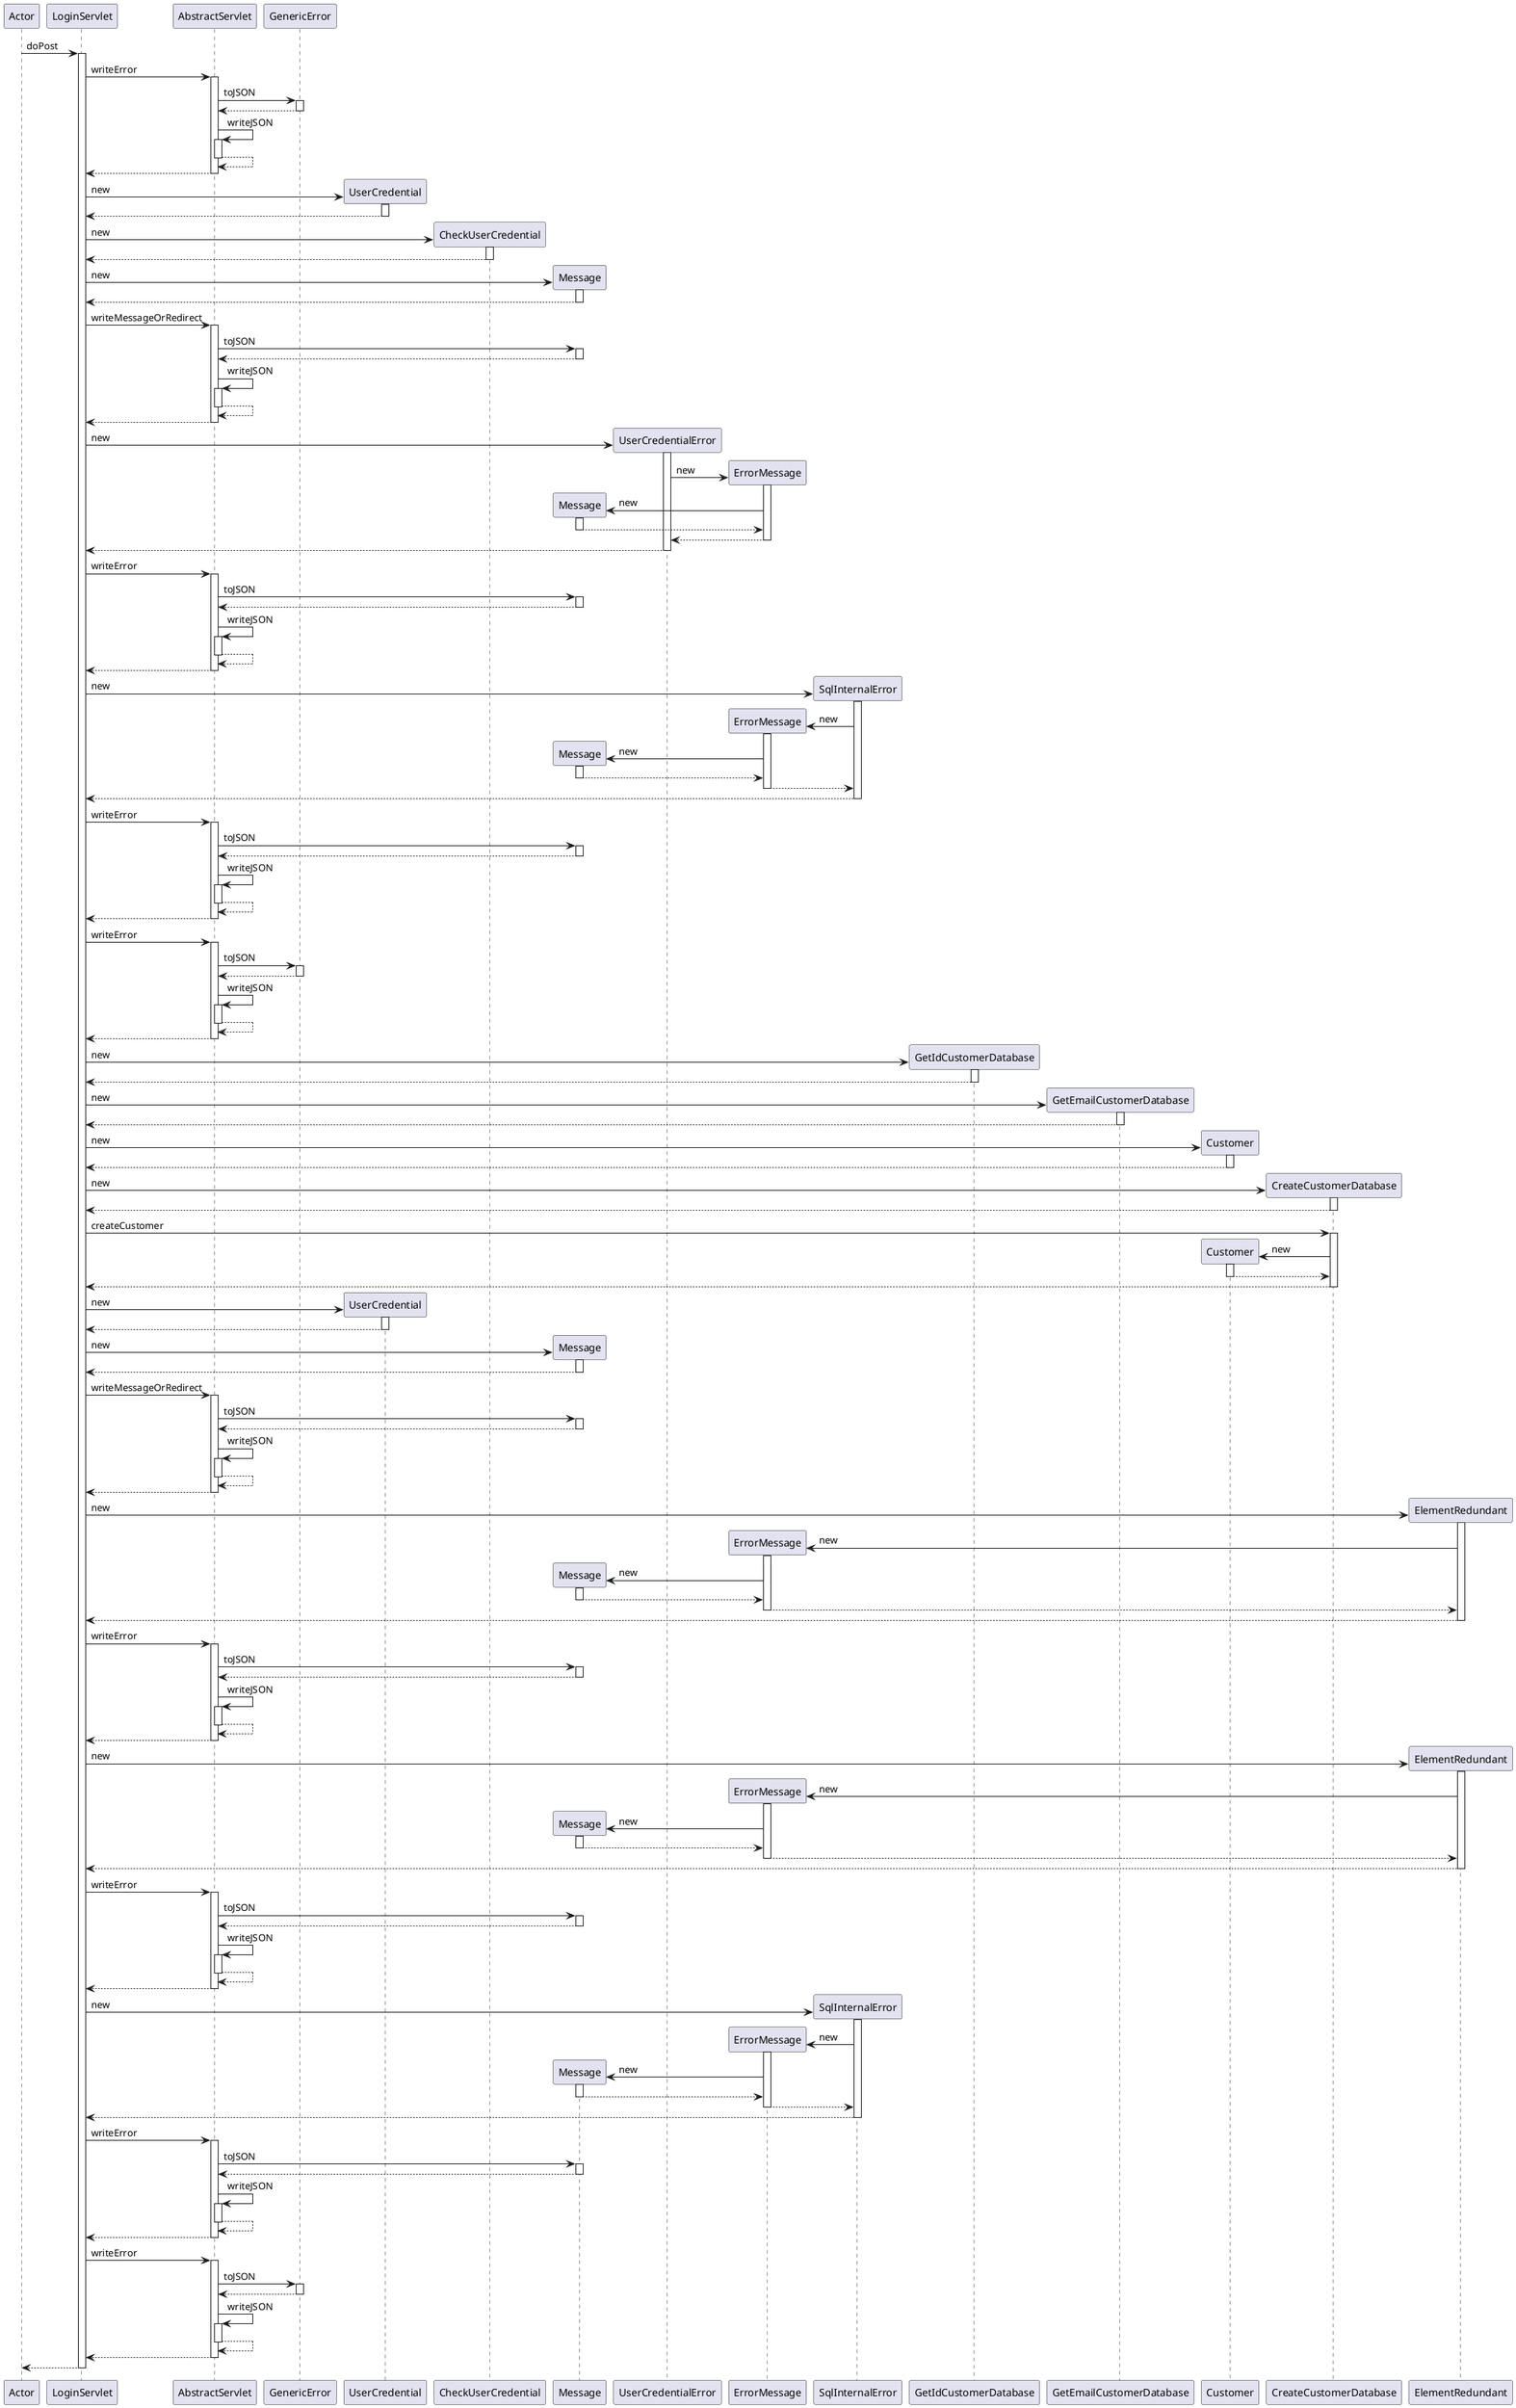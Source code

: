 @startuml
participant Actor
Actor -> LoginServlet : doPost
activate LoginServlet
LoginServlet -> AbstractServlet : writeError
activate AbstractServlet
AbstractServlet -> GenericError : toJSON
activate GenericError
GenericError --> AbstractServlet
deactivate GenericError
AbstractServlet -> AbstractServlet : writeJSON
activate AbstractServlet
AbstractServlet --> AbstractServlet
deactivate AbstractServlet
AbstractServlet --> LoginServlet
deactivate AbstractServlet
create UserCredential
LoginServlet -> UserCredential : new
activate UserCredential
UserCredential --> LoginServlet
deactivate UserCredential
create CheckUserCredential
LoginServlet -> CheckUserCredential : new
activate CheckUserCredential
CheckUserCredential --> LoginServlet
deactivate CheckUserCredential
create Message
LoginServlet -> Message : new
activate Message
Message --> LoginServlet
deactivate Message
LoginServlet -> AbstractServlet : writeMessageOrRedirect
activate AbstractServlet
AbstractServlet -> Message : toJSON
activate Message
Message --> AbstractServlet
deactivate Message
AbstractServlet -> AbstractServlet : writeJSON
activate AbstractServlet
AbstractServlet --> AbstractServlet
deactivate AbstractServlet
AbstractServlet --> LoginServlet
deactivate AbstractServlet
create UserCredentialError
LoginServlet -> UserCredentialError : new
activate UserCredentialError
create ErrorMessage
UserCredentialError -> ErrorMessage : new
activate ErrorMessage
create Message
ErrorMessage -> Message : new
activate Message
Message --> ErrorMessage
deactivate Message
ErrorMessage --> UserCredentialError
deactivate ErrorMessage
UserCredentialError --> LoginServlet
deactivate UserCredentialError
LoginServlet -> AbstractServlet : writeError
activate AbstractServlet
AbstractServlet -> Message : toJSON
activate Message
Message --> AbstractServlet
deactivate Message
AbstractServlet -> AbstractServlet : writeJSON
activate AbstractServlet
AbstractServlet --> AbstractServlet
deactivate AbstractServlet
AbstractServlet --> LoginServlet
deactivate AbstractServlet
create SqlInternalError
LoginServlet -> SqlInternalError : new
activate SqlInternalError
create ErrorMessage
SqlInternalError -> ErrorMessage : new
activate ErrorMessage
create Message
ErrorMessage -> Message : new
activate Message
Message --> ErrorMessage
deactivate Message
ErrorMessage --> SqlInternalError
deactivate ErrorMessage
SqlInternalError --> LoginServlet
deactivate SqlInternalError
LoginServlet -> AbstractServlet : writeError
activate AbstractServlet
AbstractServlet -> Message : toJSON
activate Message
Message --> AbstractServlet
deactivate Message
AbstractServlet -> AbstractServlet : writeJSON
activate AbstractServlet
AbstractServlet --> AbstractServlet
deactivate AbstractServlet
AbstractServlet --> LoginServlet
deactivate AbstractServlet
LoginServlet -> AbstractServlet : writeError
activate AbstractServlet
AbstractServlet -> GenericError : toJSON
activate GenericError
GenericError --> AbstractServlet
deactivate GenericError
AbstractServlet -> AbstractServlet : writeJSON
activate AbstractServlet
AbstractServlet --> AbstractServlet
deactivate AbstractServlet
AbstractServlet --> LoginServlet
deactivate AbstractServlet
create GetIdCustomerDatabase
LoginServlet -> GetIdCustomerDatabase : new
activate GetIdCustomerDatabase
GetIdCustomerDatabase --> LoginServlet
deactivate GetIdCustomerDatabase
create GetEmailCustomerDatabase
LoginServlet -> GetEmailCustomerDatabase : new
activate GetEmailCustomerDatabase
GetEmailCustomerDatabase --> LoginServlet
deactivate GetEmailCustomerDatabase
create Customer
LoginServlet -> Customer : new
activate Customer
Customer --> LoginServlet
deactivate Customer
create CreateCustomerDatabase
LoginServlet -> CreateCustomerDatabase : new
activate CreateCustomerDatabase
CreateCustomerDatabase --> LoginServlet
deactivate CreateCustomerDatabase
LoginServlet -> CreateCustomerDatabase : createCustomer
activate CreateCustomerDatabase
create Customer
CreateCustomerDatabase -> Customer : new
activate Customer
Customer --> CreateCustomerDatabase
deactivate Customer
CreateCustomerDatabase --> LoginServlet
deactivate CreateCustomerDatabase
create UserCredential
LoginServlet -> UserCredential : new
activate UserCredential
UserCredential --> LoginServlet
deactivate UserCredential
create Message
LoginServlet -> Message : new
activate Message
Message --> LoginServlet
deactivate Message
LoginServlet -> AbstractServlet : writeMessageOrRedirect
activate AbstractServlet
AbstractServlet -> Message : toJSON
activate Message
Message --> AbstractServlet
deactivate Message
AbstractServlet -> AbstractServlet : writeJSON
activate AbstractServlet
AbstractServlet --> AbstractServlet
deactivate AbstractServlet
AbstractServlet --> LoginServlet
deactivate AbstractServlet
create ElementRedundant
LoginServlet -> ElementRedundant : new
activate ElementRedundant
create ErrorMessage
ElementRedundant -> ErrorMessage : new
activate ErrorMessage
create Message
ErrorMessage -> Message : new
activate Message
Message --> ErrorMessage
deactivate Message
ErrorMessage --> ElementRedundant
deactivate ErrorMessage
ElementRedundant --> LoginServlet
deactivate ElementRedundant
LoginServlet -> AbstractServlet : writeError
activate AbstractServlet
AbstractServlet -> Message : toJSON
activate Message
Message --> AbstractServlet
deactivate Message
AbstractServlet -> AbstractServlet : writeJSON
activate AbstractServlet
AbstractServlet --> AbstractServlet
deactivate AbstractServlet
AbstractServlet --> LoginServlet
deactivate AbstractServlet
create ElementRedundant
LoginServlet -> ElementRedundant : new
activate ElementRedundant
create ErrorMessage
ElementRedundant -> ErrorMessage : new
activate ErrorMessage
create Message
ErrorMessage -> Message : new
activate Message
Message --> ErrorMessage
deactivate Message
ErrorMessage --> ElementRedundant
deactivate ErrorMessage
ElementRedundant --> LoginServlet
deactivate ElementRedundant
LoginServlet -> AbstractServlet : writeError
activate AbstractServlet
AbstractServlet -> Message : toJSON
activate Message
Message --> AbstractServlet
deactivate Message
AbstractServlet -> AbstractServlet : writeJSON
activate AbstractServlet
AbstractServlet --> AbstractServlet
deactivate AbstractServlet
AbstractServlet --> LoginServlet
deactivate AbstractServlet
create SqlInternalError
LoginServlet -> SqlInternalError : new
activate SqlInternalError
create ErrorMessage
SqlInternalError -> ErrorMessage : new
activate ErrorMessage
create Message
ErrorMessage -> Message : new
activate Message
Message --> ErrorMessage
deactivate Message
ErrorMessage --> SqlInternalError
deactivate ErrorMessage
SqlInternalError --> LoginServlet
deactivate SqlInternalError
LoginServlet -> AbstractServlet : writeError
activate AbstractServlet
AbstractServlet -> Message : toJSON
activate Message
Message --> AbstractServlet
deactivate Message
AbstractServlet -> AbstractServlet : writeJSON
activate AbstractServlet
AbstractServlet --> AbstractServlet
deactivate AbstractServlet
AbstractServlet --> LoginServlet
deactivate AbstractServlet
LoginServlet -> AbstractServlet : writeError
activate AbstractServlet
AbstractServlet -> GenericError : toJSON
activate GenericError
GenericError --> AbstractServlet
deactivate GenericError
AbstractServlet -> AbstractServlet : writeJSON
activate AbstractServlet
AbstractServlet --> AbstractServlet
deactivate AbstractServlet
AbstractServlet --> LoginServlet
deactivate AbstractServlet
return
@enduml
